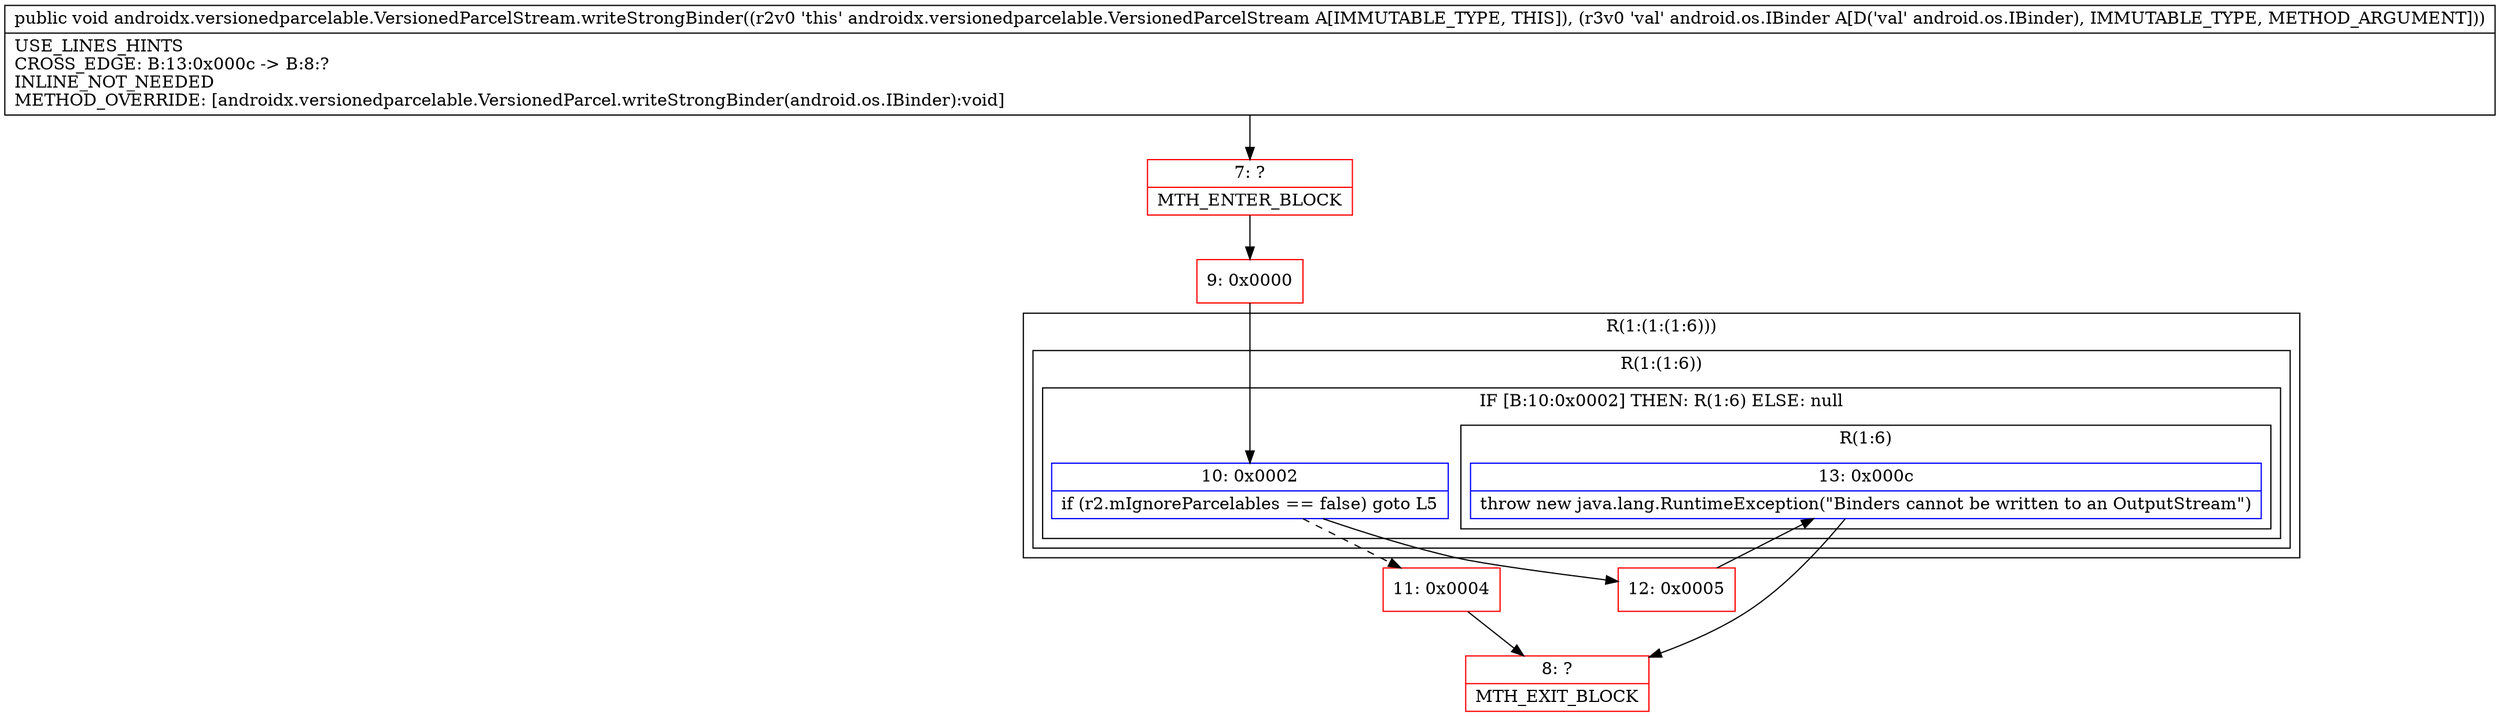 digraph "CFG forandroidx.versionedparcelable.VersionedParcelStream.writeStrongBinder(Landroid\/os\/IBinder;)V" {
subgraph cluster_Region_499554287 {
label = "R(1:(1:(1:6)))";
node [shape=record,color=blue];
subgraph cluster_Region_437846224 {
label = "R(1:(1:6))";
node [shape=record,color=blue];
subgraph cluster_IfRegion_769197026 {
label = "IF [B:10:0x0002] THEN: R(1:6) ELSE: null";
node [shape=record,color=blue];
Node_10 [shape=record,label="{10\:\ 0x0002|if (r2.mIgnoreParcelables == false) goto L5\l}"];
subgraph cluster_Region_1128817093 {
label = "R(1:6)";
node [shape=record,color=blue];
Node_13 [shape=record,label="{13\:\ 0x000c|throw new java.lang.RuntimeException(\"Binders cannot be written to an OutputStream\")\l}"];
}
}
}
}
Node_7 [shape=record,color=red,label="{7\:\ ?|MTH_ENTER_BLOCK\l}"];
Node_9 [shape=record,color=red,label="{9\:\ 0x0000}"];
Node_11 [shape=record,color=red,label="{11\:\ 0x0004}"];
Node_8 [shape=record,color=red,label="{8\:\ ?|MTH_EXIT_BLOCK\l}"];
Node_12 [shape=record,color=red,label="{12\:\ 0x0005}"];
MethodNode[shape=record,label="{public void androidx.versionedparcelable.VersionedParcelStream.writeStrongBinder((r2v0 'this' androidx.versionedparcelable.VersionedParcelStream A[IMMUTABLE_TYPE, THIS]), (r3v0 'val' android.os.IBinder A[D('val' android.os.IBinder), IMMUTABLE_TYPE, METHOD_ARGUMENT]))  | USE_LINES_HINTS\lCROSS_EDGE: B:13:0x000c \-\> B:8:?\lINLINE_NOT_NEEDED\lMETHOD_OVERRIDE: [androidx.versionedparcelable.VersionedParcel.writeStrongBinder(android.os.IBinder):void]\l}"];
MethodNode -> Node_7;Node_10 -> Node_11[style=dashed];
Node_10 -> Node_12;
Node_13 -> Node_8;
Node_7 -> Node_9;
Node_9 -> Node_10;
Node_11 -> Node_8;
Node_12 -> Node_13;
}

